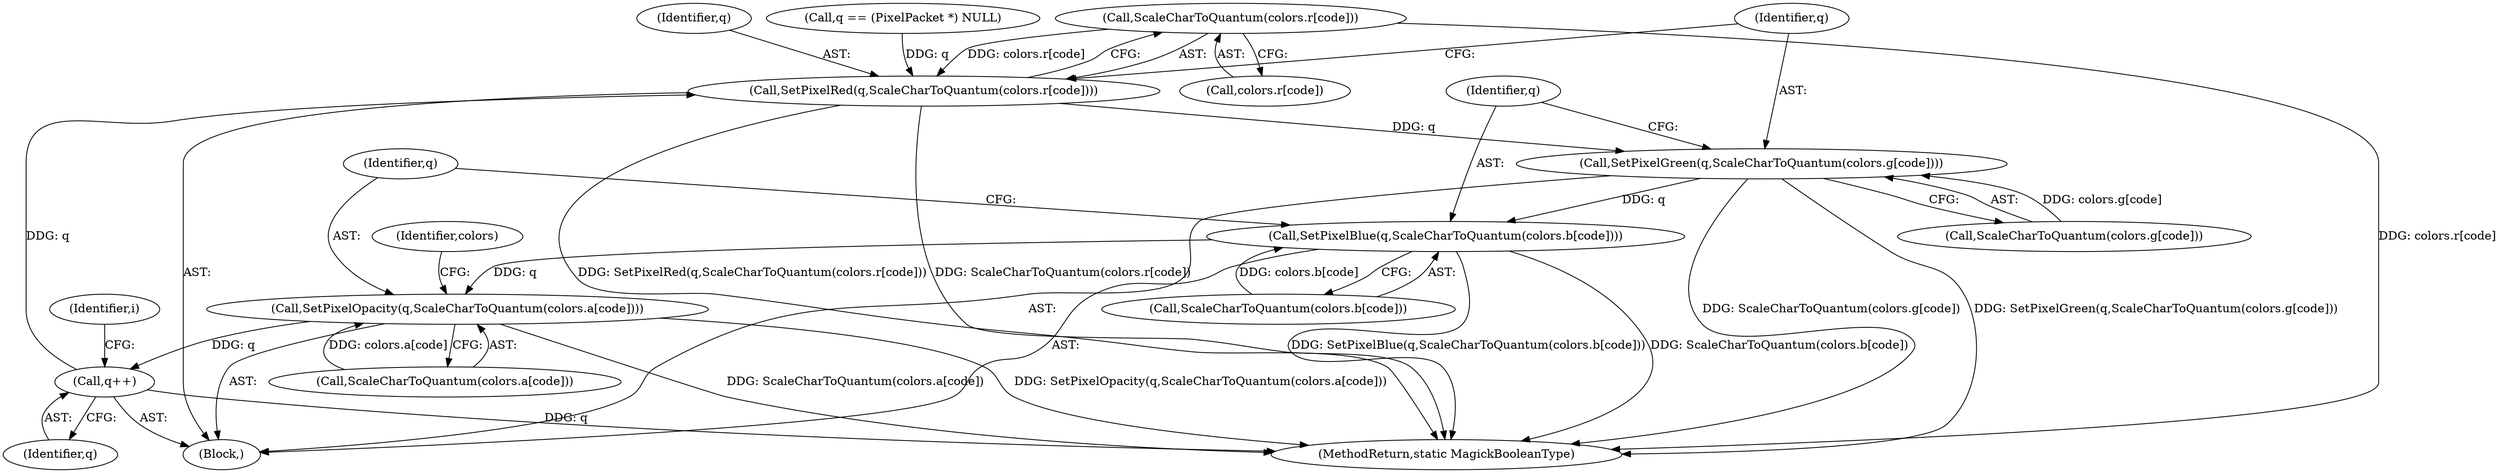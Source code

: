 digraph "0_ImageMagick_d7325bac173492b358417a0ad49fabad44447d52_0@array" {
"1000254" [label="(Call,ScaleCharToQuantum(colors.r[code]))"];
"1000252" [label="(Call,SetPixelRed(q,ScaleCharToQuantum(colors.r[code])))"];
"1000260" [label="(Call,SetPixelGreen(q,ScaleCharToQuantum(colors.g[code])))"];
"1000268" [label="(Call,SetPixelBlue(q,ScaleCharToQuantum(colors.b[code])))"];
"1000276" [label="(Call,SetPixelOpacity(q,ScaleCharToQuantum(colors.a[code])))"];
"1000301" [label="(Call,q++)"];
"1000317" [label="(MethodReturn,static MagickBooleanType)"];
"1000214" [label="(Identifier,i)"];
"1000236" [label="(Block,)"];
"1000254" [label="(Call,ScaleCharToQuantum(colors.r[code]))"];
"1000171" [label="(Call,q == (PixelPacket *) NULL)"];
"1000253" [label="(Identifier,q)"];
"1000278" [label="(Call,ScaleCharToQuantum(colors.a[code]))"];
"1000276" [label="(Call,SetPixelOpacity(q,ScaleCharToQuantum(colors.a[code])))"];
"1000288" [label="(Identifier,colors)"];
"1000260" [label="(Call,SetPixelGreen(q,ScaleCharToQuantum(colors.g[code])))"];
"1000261" [label="(Identifier,q)"];
"1000269" [label="(Identifier,q)"];
"1000270" [label="(Call,ScaleCharToQuantum(colors.b[code]))"];
"1000268" [label="(Call,SetPixelBlue(q,ScaleCharToQuantum(colors.b[code])))"];
"1000302" [label="(Identifier,q)"];
"1000262" [label="(Call,ScaleCharToQuantum(colors.g[code]))"];
"1000252" [label="(Call,SetPixelRed(q,ScaleCharToQuantum(colors.r[code])))"];
"1000301" [label="(Call,q++)"];
"1000277" [label="(Identifier,q)"];
"1000255" [label="(Call,colors.r[code])"];
"1000254" -> "1000252"  [label="AST: "];
"1000254" -> "1000255"  [label="CFG: "];
"1000255" -> "1000254"  [label="AST: "];
"1000252" -> "1000254"  [label="CFG: "];
"1000254" -> "1000317"  [label="DDG: colors.r[code]"];
"1000254" -> "1000252"  [label="DDG: colors.r[code]"];
"1000252" -> "1000236"  [label="AST: "];
"1000253" -> "1000252"  [label="AST: "];
"1000261" -> "1000252"  [label="CFG: "];
"1000252" -> "1000317"  [label="DDG: ScaleCharToQuantum(colors.r[code])"];
"1000252" -> "1000317"  [label="DDG: SetPixelRed(q,ScaleCharToQuantum(colors.r[code]))"];
"1000171" -> "1000252"  [label="DDG: q"];
"1000301" -> "1000252"  [label="DDG: q"];
"1000252" -> "1000260"  [label="DDG: q"];
"1000260" -> "1000236"  [label="AST: "];
"1000260" -> "1000262"  [label="CFG: "];
"1000261" -> "1000260"  [label="AST: "];
"1000262" -> "1000260"  [label="AST: "];
"1000269" -> "1000260"  [label="CFG: "];
"1000260" -> "1000317"  [label="DDG: SetPixelGreen(q,ScaleCharToQuantum(colors.g[code]))"];
"1000260" -> "1000317"  [label="DDG: ScaleCharToQuantum(colors.g[code])"];
"1000262" -> "1000260"  [label="DDG: colors.g[code]"];
"1000260" -> "1000268"  [label="DDG: q"];
"1000268" -> "1000236"  [label="AST: "];
"1000268" -> "1000270"  [label="CFG: "];
"1000269" -> "1000268"  [label="AST: "];
"1000270" -> "1000268"  [label="AST: "];
"1000277" -> "1000268"  [label="CFG: "];
"1000268" -> "1000317"  [label="DDG: SetPixelBlue(q,ScaleCharToQuantum(colors.b[code]))"];
"1000268" -> "1000317"  [label="DDG: ScaleCharToQuantum(colors.b[code])"];
"1000270" -> "1000268"  [label="DDG: colors.b[code]"];
"1000268" -> "1000276"  [label="DDG: q"];
"1000276" -> "1000236"  [label="AST: "];
"1000276" -> "1000278"  [label="CFG: "];
"1000277" -> "1000276"  [label="AST: "];
"1000278" -> "1000276"  [label="AST: "];
"1000288" -> "1000276"  [label="CFG: "];
"1000276" -> "1000317"  [label="DDG: ScaleCharToQuantum(colors.a[code])"];
"1000276" -> "1000317"  [label="DDG: SetPixelOpacity(q,ScaleCharToQuantum(colors.a[code]))"];
"1000278" -> "1000276"  [label="DDG: colors.a[code]"];
"1000276" -> "1000301"  [label="DDG: q"];
"1000301" -> "1000236"  [label="AST: "];
"1000301" -> "1000302"  [label="CFG: "];
"1000302" -> "1000301"  [label="AST: "];
"1000214" -> "1000301"  [label="CFG: "];
"1000301" -> "1000317"  [label="DDG: q"];
}
